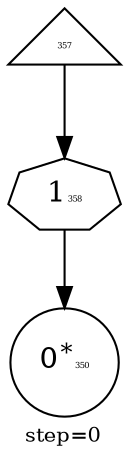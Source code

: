digraph {
  graph  [labelloc=bottom,labeljust=left,fontsize="10",label="step=0"];
  "350" [shape=circle,peripheries="1",label=<0<SUP>*</SUP><FONT POINT-SIZE='4'>350</FONT>>,labelfontcolor=black,color=black];
  "357" [shape=triangle,peripheries="1",label=<<FONT POINT-SIZE='4'>357</FONT>>,labelfontcolor=black,color=black];
  "358" [label=<1<FONT POINT-SIZE='4'>358</FONT>>,peripheries="1",color=black,shape=septagon];
  "357" -> "358" [color=black];
  "358" -> "350" [color=black];
}